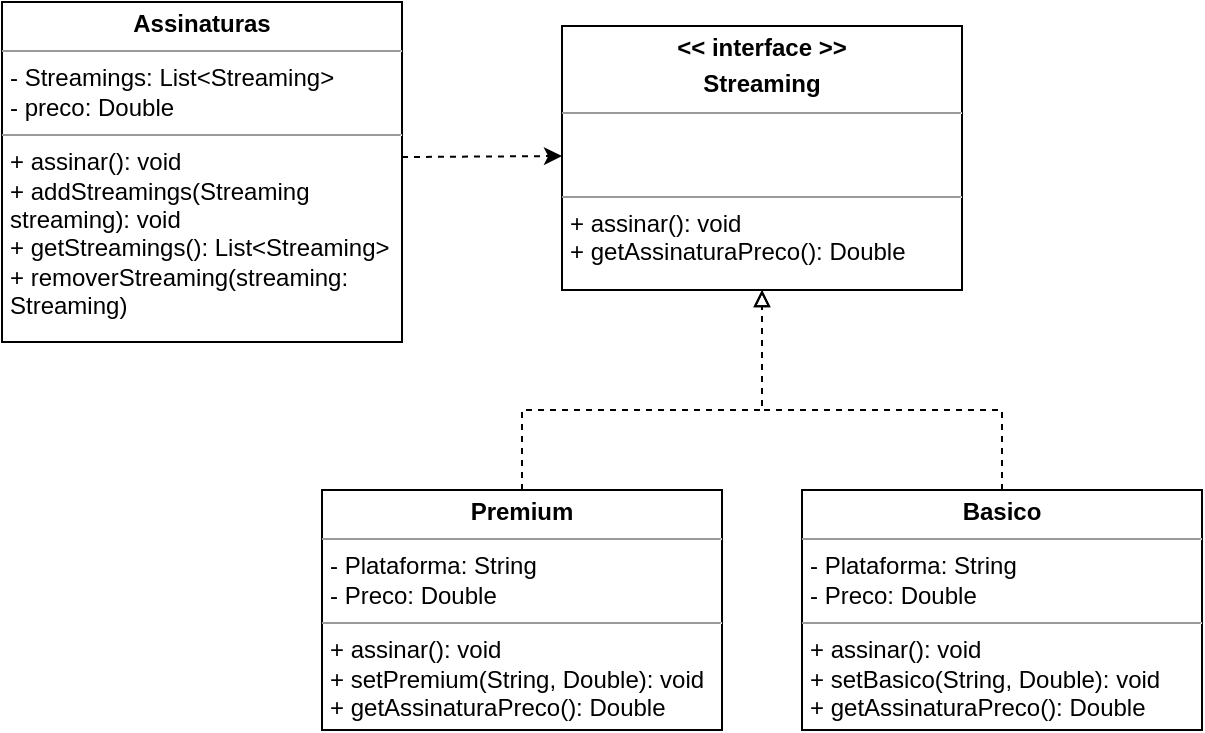<mxfile version="22.1.0" type="device">
  <diagram name="Página-1" id="UcxnJhlpC7FEqV3nW0v3">
    <mxGraphModel dx="839" dy="454" grid="1" gridSize="10" guides="1" tooltips="1" connect="1" arrows="1" fold="1" page="1" pageScale="1" pageWidth="827" pageHeight="1169" math="0" shadow="0">
      <root>
        <mxCell id="0" />
        <mxCell id="1" parent="0" />
        <mxCell id="FelU4MGuE_Wb0jiSJ-5a-4" value="&lt;p style=&quot;margin:0px;margin-top:4px;text-align:center;&quot;&gt;&lt;b&gt;Assinaturas&lt;/b&gt;&lt;/p&gt;&lt;hr size=&quot;1&quot;&gt;&lt;p style=&quot;margin:0px;margin-left:4px;&quot;&gt;- Streamings: List&amp;lt;Streaming&amp;gt;&lt;br&gt;&lt;/p&gt;&lt;p style=&quot;margin:0px;margin-left:4px;&quot;&gt;- preco: Double&lt;/p&gt;&lt;hr size=&quot;1&quot;&gt;&lt;p style=&quot;margin:0px;margin-left:4px;&quot;&gt;+ assinar(): void&lt;/p&gt;&lt;p style=&quot;margin:0px;margin-left:4px;&quot;&gt;+ addStreamings(Streaming streaming): void&lt;/p&gt;&lt;p style=&quot;margin:0px;margin-left:4px;&quot;&gt;+ getStreamings(): List&amp;lt;Streaming&amp;gt;&lt;/p&gt;&lt;p style=&quot;margin:0px;margin-left:4px;&quot;&gt;+ removerStreaming(streaming: Streaming)&lt;/p&gt;" style="verticalAlign=top;align=left;overflow=fill;fontSize=12;fontFamily=Helvetica;html=1;whiteSpace=wrap;" parent="1" vertex="1">
          <mxGeometry x="40" y="76" width="200" height="170" as="geometry" />
        </mxCell>
        <mxCell id="FelU4MGuE_Wb0jiSJ-5a-5" value="&lt;p style=&quot;margin:0px;margin-top:4px;text-align:center;&quot;&gt;&lt;b&gt;Premium&lt;/b&gt;&lt;/p&gt;&lt;hr size=&quot;1&quot;&gt;&lt;p style=&quot;margin:0px;margin-left:4px;&quot;&gt;- Plataforma: String&lt;/p&gt;&lt;p style=&quot;margin:0px;margin-left:4px;&quot;&gt;- Preco: Double&lt;/p&gt;&lt;hr size=&quot;1&quot;&gt;&lt;p style=&quot;margin:0px;margin-left:4px;&quot;&gt;+ assinar(): void&lt;br&gt;&lt;/p&gt;&lt;p style=&quot;margin:0px;margin-left:4px;&quot;&gt;+ setPremium(String, Double): void&lt;/p&gt;&lt;p style=&quot;margin:0px;margin-left:4px;&quot;&gt;+ getAssinaturaPreco(): Double&lt;/p&gt;" style="verticalAlign=top;align=left;overflow=fill;fontSize=12;fontFamily=Helvetica;html=1;whiteSpace=wrap;" parent="1" vertex="1">
          <mxGeometry x="200" y="320" width="200" height="120" as="geometry" />
        </mxCell>
        <mxCell id="FelU4MGuE_Wb0jiSJ-5a-6" value="&lt;p style=&quot;margin:0px;margin-top:4px;text-align:center;&quot;&gt;&lt;b&gt;Basico&lt;/b&gt;&lt;/p&gt;&lt;hr size=&quot;1&quot;&gt;&lt;p style=&quot;margin:0px;margin-left:4px;&quot;&gt;- Plataforma: String&lt;/p&gt;&lt;p style=&quot;margin:0px;margin-left:4px;&quot;&gt;- Preco: Double&lt;/p&gt;&lt;hr size=&quot;1&quot;&gt;&lt;p style=&quot;margin:0px;margin-left:4px;&quot;&gt;+ assinar(): void&lt;br&gt;&lt;/p&gt;&lt;p style=&quot;margin:0px;margin-left:4px;&quot;&gt;+ setBasico(String, Double): void&lt;/p&gt;&lt;p style=&quot;margin:0px;margin-left:4px;&quot;&gt;+ getAssinaturaPreco(): Double&lt;/p&gt;" style="verticalAlign=top;align=left;overflow=fill;fontSize=12;fontFamily=Helvetica;html=1;whiteSpace=wrap;" parent="1" vertex="1">
          <mxGeometry x="440" y="320" width="200" height="120" as="geometry" />
        </mxCell>
        <mxCell id="FelU4MGuE_Wb0jiSJ-5a-8" value="" style="endArrow=block;html=1;rounded=0;exitX=0.5;exitY=0;exitDx=0;exitDy=0;dashed=1;endFill=0;" parent="1" source="FelU4MGuE_Wb0jiSJ-5a-5" edge="1">
          <mxGeometry width="50" height="50" relative="1" as="geometry">
            <mxPoint x="420" y="280" as="sourcePoint" />
            <mxPoint x="420" y="220" as="targetPoint" />
            <Array as="points">
              <mxPoint x="300" y="280" />
              <mxPoint x="420" y="280" />
            </Array>
          </mxGeometry>
        </mxCell>
        <mxCell id="FelU4MGuE_Wb0jiSJ-5a-9" value="" style="endArrow=block;html=1;rounded=0;exitX=0.5;exitY=0;exitDx=0;exitDy=0;dashed=1;endFill=0;" parent="1" source="FelU4MGuE_Wb0jiSJ-5a-6" edge="1">
          <mxGeometry width="50" height="50" relative="1" as="geometry">
            <mxPoint x="300" y="320" as="sourcePoint" />
            <mxPoint x="420" y="220" as="targetPoint" />
            <Array as="points">
              <mxPoint x="540" y="280" />
              <mxPoint x="420" y="280" />
            </Array>
          </mxGeometry>
        </mxCell>
        <mxCell id="FelU4MGuE_Wb0jiSJ-5a-10" value="" style="endArrow=classic;html=1;rounded=0;exitX=1;exitY=0.456;exitDx=0;exitDy=0;exitPerimeter=0;entryX=0;entryY=0.5;entryDx=0;entryDy=0;dashed=1;" parent="1" source="FelU4MGuE_Wb0jiSJ-5a-4" edge="1">
          <mxGeometry width="50" height="50" relative="1" as="geometry">
            <mxPoint x="390" y="280" as="sourcePoint" />
            <mxPoint x="320" y="153.0" as="targetPoint" />
          </mxGeometry>
        </mxCell>
        <mxCell id="FelU4MGuE_Wb0jiSJ-5a-11" value="&lt;p style=&quot;margin:0px;margin-top:4px;text-align:center;&quot;&gt;&lt;b&gt;&amp;lt;&amp;lt; interface &amp;gt;&amp;gt;&lt;/b&gt;&lt;/p&gt;&lt;p style=&quot;margin:0px;margin-top:4px;text-align:center;&quot;&gt;&lt;b&gt;Streaming&lt;/b&gt;&lt;/p&gt;&lt;hr size=&quot;1&quot;&gt;&lt;p style=&quot;margin:0px;margin-left:4px;&quot;&gt;&lt;br&gt;&lt;/p&gt;&lt;p style=&quot;margin:0px;margin-left:4px;&quot;&gt;&lt;br&gt;&lt;/p&gt;&lt;hr size=&quot;1&quot;&gt;&lt;p style=&quot;margin:0px;margin-left:4px;&quot;&gt;+ assinar(): void&lt;/p&gt;&lt;p style=&quot;margin:0px;margin-left:4px;&quot;&gt;+ getAssinaturaPreco(): Double&lt;/p&gt;" style="verticalAlign=top;align=left;overflow=fill;fontSize=12;fontFamily=Helvetica;html=1;whiteSpace=wrap;" parent="1" vertex="1">
          <mxGeometry x="320" y="88" width="200" height="132" as="geometry" />
        </mxCell>
      </root>
    </mxGraphModel>
  </diagram>
</mxfile>
